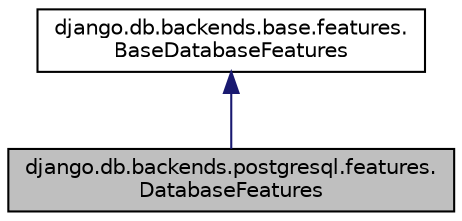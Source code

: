 digraph "django.db.backends.postgresql.features.DatabaseFeatures"
{
 // LATEX_PDF_SIZE
  edge [fontname="Helvetica",fontsize="10",labelfontname="Helvetica",labelfontsize="10"];
  node [fontname="Helvetica",fontsize="10",shape=record];
  Node1 [label="django.db.backends.postgresql.features.\lDatabaseFeatures",height=0.2,width=0.4,color="black", fillcolor="grey75", style="filled", fontcolor="black",tooltip=" "];
  Node2 -> Node1 [dir="back",color="midnightblue",fontsize="10",style="solid",fontname="Helvetica"];
  Node2 [label="django.db.backends.base.features.\lBaseDatabaseFeatures",height=0.2,width=0.4,color="black", fillcolor="white", style="filled",URL="$d8/de3/classdjango_1_1db_1_1backends_1_1base_1_1features_1_1_base_database_features.html",tooltip=" "];
}
